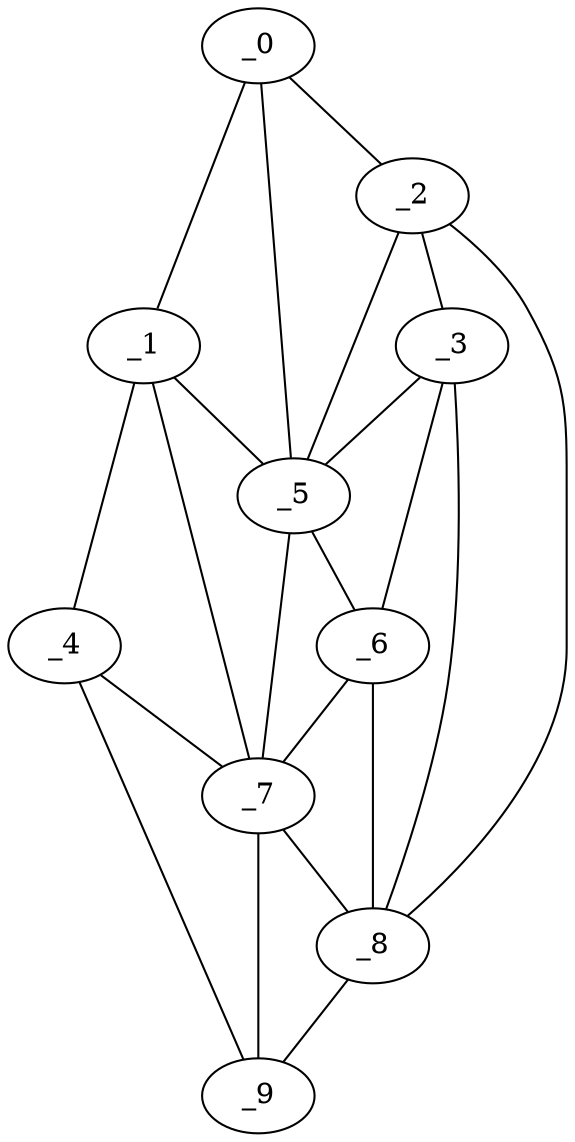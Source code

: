 graph "obj52__225.gxl" {
	_0	 [x=39,
		y=2];
	_1	 [x=50,
		y=4];
	_0 -- _1	 [valence=1];
	_2	 [x=50,
		y=124];
	_0 -- _2	 [valence=1];
	_5	 [x=80,
		y=82];
	_0 -- _5	 [valence=1];
	_4	 [x=78,
		y=11];
	_1 -- _4	 [valence=1];
	_1 -- _5	 [valence=1];
	_7	 [x=92,
		y=51];
	_1 -- _7	 [valence=1];
	_3	 [x=77,
		y=103];
	_2 -- _3	 [valence=2];
	_2 -- _5	 [valence=2];
	_8	 [x=92,
		y=119];
	_2 -- _8	 [valence=1];
	_3 -- _5	 [valence=2];
	_6	 [x=87,
		y=106];
	_3 -- _6	 [valence=2];
	_3 -- _8	 [valence=2];
	_4 -- _7	 [valence=2];
	_9	 [x=93,
		y=15];
	_4 -- _9	 [valence=1];
	_5 -- _6	 [valence=2];
	_5 -- _7	 [valence=2];
	_6 -- _7	 [valence=2];
	_6 -- _8	 [valence=2];
	_7 -- _8	 [valence=2];
	_7 -- _9	 [valence=1];
	_8 -- _9	 [valence=1];
}
